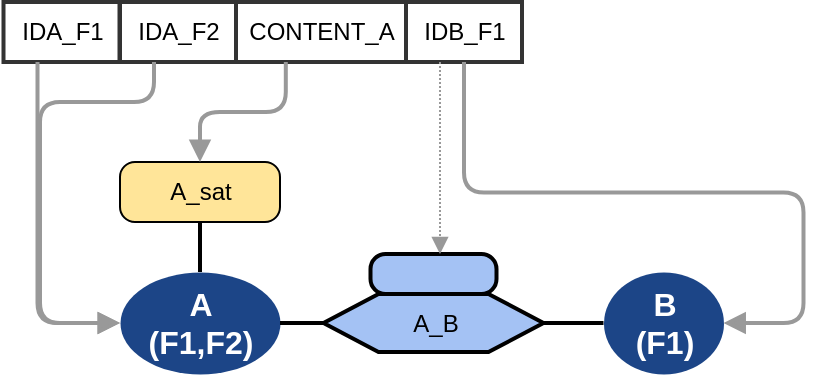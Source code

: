 <mxGraphModel background="#FFFFFF" grid="1" guides="1" style="default-style2"><root><mxCell id="0"/><mxCell id="2" parent="0" value="Layer 0"/><mxCell id="3" parent="2" style="shape=ellipse;perimeter=ellipsePerimeter;shadow=0;strokeWidth=0;strokeColor=none;fillColor=#1c4587;opacity=100.0;html=1;nl2Br=0;verticalAlign=middle;align=center;spacingLeft=7.6;spacingRight=6;whiteSpace=wrap;gliffyId=792;" value="&lt;div style='width: 73.8px;height:auto;word-break: break-word;'&gt;&lt;div align=&quot;center&quot;&gt;&lt;/div&gt;&lt;div align=&quot;center&quot;&gt;&lt;span style=&quot;font-weight: bold; font-size: 16px; color: #ffffff; line-height: 18.5px;&quot;&gt;A&lt;/span&gt;&lt;/div&gt;&lt;div align=&quot;center&quot;&gt;&lt;span style=&quot;font-weight: bold; font-size: 16px; color: #ffffff; line-height: 18.5px;&quot;&gt;(F1,F2)&lt;/span&gt;&lt;/div&gt;&lt;/div&gt;" vertex="1"><mxGeometry as="geometry" height="51.0" width="80.0" x="69.0" y="145.0"/></mxCell><mxCell id="4" parent="2" style="shape=ellipse;perimeter=ellipsePerimeter;shadow=0;strokeWidth=0;strokeColor=none;fillColor=#1c4587;opacity=100.0;html=1;nl2Br=0;verticalAlign=middle;align=center;spacingLeft=7.2;spacingRight=6;whiteSpace=wrap;gliffyId=1443;" value="&lt;div style='width: 54.6px;height:auto;word-break: break-word;'&gt;&lt;div align=&quot;center&quot;&gt;&lt;/div&gt;&lt;div align=&quot;center&quot;&gt;&lt;span style=&quot;font-weight: bold; font-size: 16px; color: #ffffff; line-height: 18.5px;&quot;&gt;B&lt;/span&gt;&lt;/div&gt;&lt;div align=&quot;center&quot;&gt;&lt;span style=&quot;font-weight: bold; font-size: 16px; color: #ffffff; line-height: 18.5px;&quot;&gt;(F1)&lt;/span&gt;&lt;/div&gt;&lt;/div&gt;" vertex="1"><mxGeometry as="geometry" height="51.0" width="60.0" x="310.75" y="145.0"/></mxCell><mxCell edge="1" id="5" parent="2" source="3" style="shape=filledEdge;strokeWidth=2;strokeColor=#000000;fillColor=none;startArrow=none;startFill=0;startSize=6;endArrow=none;endFill=0;endSize=6;rounded=1;gliffyId=907;edgeStyle=orthogonalEdgeStyle;" target="9"><mxGeometry as="geometry" height="100.0" relative="1" width="100.0"><Array as="points"><mxPoint x="149.0" y="170.5"/><mxPoint x="156.25" y="170.5"/><mxPoint x="163.5" y="170.5"/><mxPoint x="170.75" y="170.5"/></Array></mxGeometry></mxCell><mxCell edge="1" id="6" parent="2" source="9" style="shape=filledEdge;strokeWidth=2;strokeColor=#000000;fillColor=none;startArrow=none;startFill=0;startSize=6;endArrow=none;endFill=0;endSize=6;rounded=1;gliffyId=1445;edgeStyle=orthogonalEdgeStyle;" target="4"><mxGeometry as="geometry" height="100.0" relative="1" width="100.0"><Array as="points"><mxPoint x="280.75" y="170.5"/><mxPoint x="290.75" y="170.5"/><mxPoint x="300.75" y="170.5"/><mxPoint x="310.75" y="170.5"/></Array></mxGeometry></mxCell><mxCell id="7" parent="2" style="shape=rect;rounded=1;arcSize=15;absoluteArcSize=1;shadow=0;strokeWidth=1;fillColor=#ffe599;strokeColor=#000000;opacity=100.0;html=1;nl2Br=0;verticalAlign=middle;align=center;spacingLeft=7.333;spacingRight=6;whiteSpace=wrap;gliffyId=1204;" value="&lt;div style='width: 74.333px;height:auto;word-break: break-word;'&gt;&lt;div align=&quot;center&quot;&gt;&lt;span style=&quot;font-size: 12px; font-family: Arial; line-height: 14px;&quot;&gt; A_sat&lt;/span&gt;&lt;/div&gt;&lt;/div&gt;" vertex="1"><mxGeometry as="geometry" height="30.0" width="80.0" x="69.0" y="90.0"/></mxCell><mxCell edge="1" id="8" parent="2" source="3" style="shape=filledEdge;strokeWidth=2;strokeColor=#000000;fillColor=none;startArrow=none;startFill=0;startSize=6;endArrow=none;endFill=0;endSize=6;rounded=1;gliffyId=1258;exitX=0.5;exitY=0.0;exitPerimeter=0;entryX=0.5;entryY=1.0;entryPerimeter=0;edgeStyle=orthogonalEdgeStyle;" target="7"><mxGeometry as="geometry" height="100.0" relative="1" width="100.0"><Array as="points"><mxPoint x="109.0" y="145.0"/><mxPoint x="109.0" y="136.667"/><mxPoint x="109.0" y="128.333"/><mxPoint x="109.0" y="120.0"/></Array></mxGeometry></mxCell><mxCell id="9" parent="2" style="shape=hexagon;perimeter=hexagonPerimeter2;shadow=0;strokeWidth=2;fillColor=#a4c2f4;strokeColor=#000000;opacity=100.0;html=1;nl2Br=0;verticalAlign=middle;align=center;spacingLeft=8.2;spacingRight=6;whiteSpace=wrap;gliffyId=901;" value="&lt;div style='width: 102.6px;height:auto;word-break: break-word;'&gt;&lt;div align=&quot;center&quot;&gt;&lt;span style=&quot;font-family: Arial; font-size: 12px; line-height: 14px;&quot;&gt;A_B&lt;span style=&quot;text-decoration: none; line-height: normal;&quot;&gt;&lt;br&gt;&lt;/span&gt;&lt;/span&gt;&lt;/div&gt;&lt;/div&gt;" vertex="1"><mxGeometry as="geometry" height="29.0" width="110.0" x="170.75" y="156.0"/></mxCell><mxCell id="10" parent="2" style="shape=rect;rounded=1;arcSize=15;absoluteArcSize=1;shadow=0;strokeWidth=2;fillColor=#a4c2f4;strokeColor=#000000;opacity=100.0;gliffyId=1450;" vertex="1"><mxGeometry as="geometry" height="20.0" width="63.0" x="194.25" y="136.0"/></mxCell><mxCell id="11" parent="2" style="shape=rect;shadow=0;strokeWidth=2;fillColor=#FFFFFF;strokeColor=#333333;opacity=100.0;html=1;nl2Br=0;verticalAlign=middle;align=center;spacingLeft=1.16;spacingRight=0;whiteSpace=wrap;gliffyId=1460;" value="&lt;div style='width: 52.68px;height:auto;word-break: break-word;'&gt;&lt;div align=&quot;center&quot;&gt;&lt;span style=&quot;font-family: Arial; font-size: 12px; text-decoration: none; line-height: 0;&quot;&gt;&lt;span style=&quot;text-decoration: none; line-height: 14px;&quot;&gt;IDA_F1&lt;/span&gt;&lt;/span&gt;&lt;/div&gt;&lt;/div&gt;" vertex="1"><mxGeometry as="geometry" height="30.0" width="58.0" x="10.75" y="10.0"/></mxCell><mxCell id="12" parent="2" style="shape=rect;shadow=0;strokeWidth=2;fillColor=#FFFFFF;strokeColor=#333333;opacity=100.0;html=1;nl2Br=0;verticalAlign=middle;align=center;spacingLeft=1.7;spacingRight=0;whiteSpace=wrap;gliffyId=1463;" value="&lt;div style='width: 78.6px;height:auto;word-break: break-word;'&gt;&lt;div align=&quot;center&quot;&gt;&lt;span style=&quot;font-family: Arial; font-size: 12px; text-decoration: none; line-height: 0;&quot;&gt;&lt;span style=&quot;text-decoration: none; line-height: 14px;&quot;&gt;CONTENT_A&lt;/span&gt;&lt;/span&gt;&lt;/div&gt;&lt;/div&gt;" vertex="1"><mxGeometry as="geometry" height="30.0" width="85.0" x="127.0" y="10.0"/></mxCell><mxCell id="13" parent="2" style="shape=rect;shadow=0;strokeWidth=2;fillColor=#FFFFFF;strokeColor=#333333;opacity=100.0;html=1;nl2Br=0;verticalAlign=middle;align=center;spacingLeft=1.16;spacingRight=0;whiteSpace=wrap;gliffyId=1467;" value="&lt;div style='width: 52.68px;height:auto;word-break: break-word;'&gt;&lt;div align=&quot;center&quot;&gt;&lt;span style=&quot;font-family: Arial; font-size: 12px; text-decoration: none; line-height: 0;&quot;&gt;&lt;span style=&quot;text-decoration: none; line-height: 14px;&quot;&gt;IDA_F2&lt;/span&gt;&lt;/span&gt;&lt;/div&gt;&lt;/div&gt;" vertex="1"><mxGeometry as="geometry" height="30.0" width="58.0" x="69.0" y="10.0"/></mxCell><mxCell id="14" parent="2" style="shape=rect;shadow=0;strokeWidth=2;fillColor=#FFFFFF;strokeColor=#333333;opacity=100.0;html=1;nl2Br=0;verticalAlign=middle;align=center;spacingLeft=1.16;spacingRight=0;whiteSpace=wrap;gliffyId=1469;" value="&lt;div style='width: 52.68px;height:auto;word-break: break-word;'&gt;&lt;div align=&quot;center&quot;&gt;&lt;span style=&quot;font-family: Arial; font-size: 12px; text-decoration: none; line-height: 0;&quot;&gt;&lt;span style=&quot;text-decoration: none; line-height: 14px;&quot;&gt;IDB_F1&lt;/span&gt;&lt;/span&gt;&lt;/div&gt;&lt;/div&gt;" vertex="1"><mxGeometry as="geometry" height="30.0" width="58.0" x="212.0" y="10.0"/></mxCell><mxCell edge="1" id="15" parent="2" source="11" style="shape=filledEdge;strokeWidth=2;strokeColor=#999999;fillColor=none;startArrow=none;startFill=0;startSize=6;endArrow=block;endFill=1;endSize=6;rounded=1;gliffyId=1474;edgeStyle=orthogonalEdgeStyle;" target="3"><mxGeometry as="geometry" height="132.0" relative="1" width="17.0"><Array as="points"><mxPoint x="27.738" y="40.0"/><mxPoint x="27.738" y="170.5"/><mxPoint x="69.0" y="170.5"/></Array></mxGeometry></mxCell><mxCell edge="1" id="16" parent="2" source="13" style="shape=filledEdge;strokeWidth=2;strokeColor=#999999;fillColor=none;startArrow=none;startFill=0;startSize=6;endArrow=block;endFill=1;endSize=6;rounded=1;gliffyId=1476;edgeStyle=orthogonalEdgeStyle;" target="3"><mxGeometry as="geometry" height="39.0" relative="1" width="46.0"><Array as="points"><mxPoint x="85.988" y="40.0"/><mxPoint x="85.988" y="60.0"/><mxPoint x="29.0" y="60.0"/><mxPoint x="29.0" y="170.5"/><mxPoint x="69.0" y="170.5"/></Array></mxGeometry></mxCell><mxCell edge="1" id="17" parent="2" source="12" style="shape=filledEdge;strokeWidth=2;strokeColor=#999999;fillColor=none;startArrow=none;startFill=0;startSize=6;endArrow=block;endFill=1;endSize=6;rounded=1;gliffyId=1480;exitX=0.293;exitY=1.0;exitPerimeter=0;entryX=0.5;entryY=0.0;entryPerimeter=0;edgeStyle=orthogonalEdgeStyle;" target="7"><mxGeometry as="geometry" height="39.0" relative="1" width="46.0"><Array as="points"><mxPoint x="151.896" y="40.0"/><mxPoint x="151.896" y="65.0"/><mxPoint x="109.0" y="65.0"/><mxPoint x="109.0" y="90.0"/></Array></mxGeometry></mxCell><mxCell edge="1" id="18" parent="2" source="14" style="shape=filledEdge;strokeWidth=2;strokeColor=#999999;fillColor=none;startArrow=none;startFill=0;startSize=6;endArrow=block;endFill=1;endSize=6;rounded=1;gliffyId=1482;exitX=0.5;exitY=1.0;exitPerimeter=0;entryX=1.0;entryY=0.5;entryPerimeter=0;edgeStyle=orthogonalEdgeStyle;" target="4"><mxGeometry as="geometry" height="39.0" relative="1" width="46.0"><Array as="points"><mxPoint x="241.0" y="40.0"/><mxPoint x="241.0" y="105.25"/><mxPoint x="410.75" y="105.25"/><mxPoint x="410.75" y="170.5"/><mxPoint x="370.75" y="170.5"/></Array></mxGeometry></mxCell><mxCell edge="1" id="19" parent="2" source="14" style="shape=filledEdge;strokeWidth=1;strokeColor=#999999;fillColor=none;startArrow=none;startFill=0;startSize=6;endArrow=block;endFill=1;endSize=6;rounded=1;dashed=1;fixDash=1;dashPattern=1.0 1.0;gliffyId=1483;edgeStyle=orthogonalEdgeStyle;" target="10"><mxGeometry as="geometry" height="93.0" relative="1" width="3.0"><Array as="points"><mxPoint x="228.988" y="40.0"/><mxPoint x="228.988" y="72.018"/><mxPoint x="228.988" y="104.036"/><mxPoint x="228.988" y="136.055"/></Array></mxGeometry></mxCell></root></mxGraphModel>